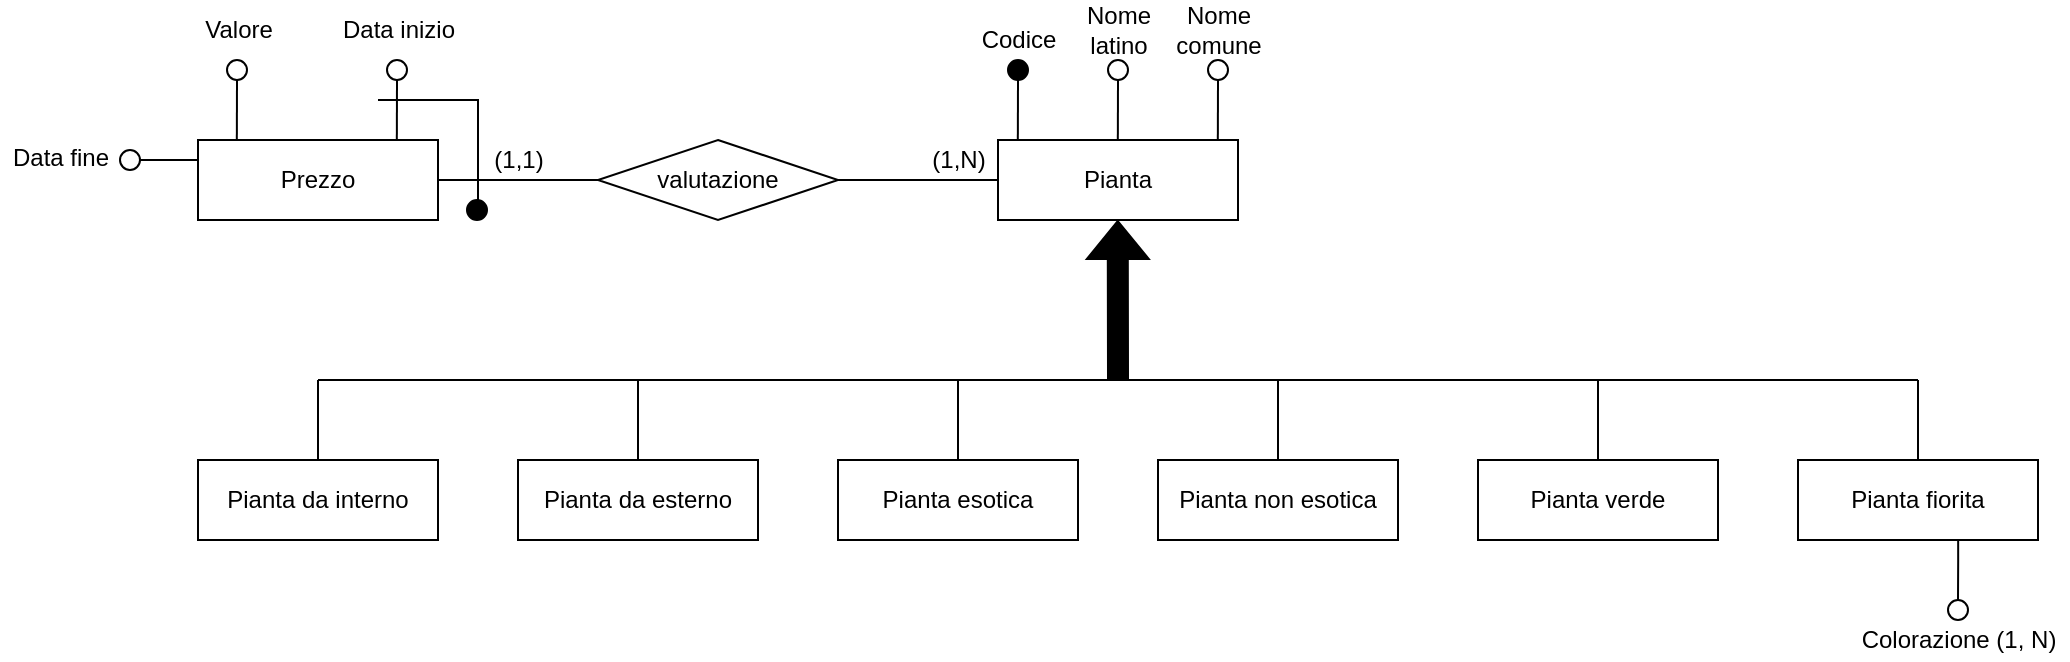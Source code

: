 <mxfile version="16.6.5" type="github">
  <diagram id="7JcDk_5Xcne25kUJDjaO" name="Page-1">
    <mxGraphModel dx="415" dy="219" grid="1" gridSize="10" guides="1" tooltips="1" connect="1" arrows="1" fold="1" page="1" pageScale="1" pageWidth="1169" pageHeight="827" math="0" shadow="0">
      <root>
        <mxCell id="0" />
        <mxCell id="1" parent="0" />
        <mxCell id="L1K0ubGPdQXraZR7r7xJ-1" value="Pianta da interno" style="rounded=0;whiteSpace=wrap;html=1;strokeWidth=1;perimeterSpacing=0;" parent="1" vertex="1">
          <mxGeometry x="119" y="280" width="120" height="40" as="geometry" />
        </mxCell>
        <mxCell id="L1K0ubGPdQXraZR7r7xJ-2" value="Pianta da esterno" style="rounded=0;whiteSpace=wrap;html=1;strokeWidth=1;perimeterSpacing=0;" parent="1" vertex="1">
          <mxGeometry x="279" y="280" width="120" height="40" as="geometry" />
        </mxCell>
        <mxCell id="L1K0ubGPdQXraZR7r7xJ-3" value="Pianta esotica" style="rounded=0;whiteSpace=wrap;html=1;strokeWidth=1;perimeterSpacing=0;" parent="1" vertex="1">
          <mxGeometry x="439" y="280" width="120" height="40" as="geometry" />
        </mxCell>
        <mxCell id="L1K0ubGPdQXraZR7r7xJ-4" value="Pianta" style="rounded=0;whiteSpace=wrap;html=1;strokeWidth=1;perimeterSpacing=0;" parent="1" vertex="1">
          <mxGeometry x="519" y="120" width="120" height="40" as="geometry" />
        </mxCell>
        <mxCell id="L1K0ubGPdQXraZR7r7xJ-5" value="Pianta non esotica" style="rounded=0;whiteSpace=wrap;html=1;strokeWidth=1;perimeterSpacing=0;" parent="1" vertex="1">
          <mxGeometry x="599" y="280" width="120" height="40" as="geometry" />
        </mxCell>
        <mxCell id="L1K0ubGPdQXraZR7r7xJ-6" value="Pianta verde" style="rounded=0;whiteSpace=wrap;html=1;strokeWidth=1;perimeterSpacing=0;" parent="1" vertex="1">
          <mxGeometry x="759" y="280" width="120" height="40" as="geometry" />
        </mxCell>
        <mxCell id="L1K0ubGPdQXraZR7r7xJ-7" value="Pianta fiorita" style="rounded=0;whiteSpace=wrap;html=1;strokeWidth=1;perimeterSpacing=0;" parent="1" vertex="1">
          <mxGeometry x="919" y="280" width="120" height="40" as="geometry" />
        </mxCell>
        <mxCell id="L1K0ubGPdQXraZR7r7xJ-8" value="" style="endArrow=none;html=1;rounded=0;" parent="1" edge="1">
          <mxGeometry width="50" height="50" relative="1" as="geometry">
            <mxPoint x="179" y="240" as="sourcePoint" />
            <mxPoint x="979" y="240" as="targetPoint" />
          </mxGeometry>
        </mxCell>
        <mxCell id="L1K0ubGPdQXraZR7r7xJ-9" value="" style="endArrow=none;html=1;rounded=0;exitX=0.5;exitY=0;exitDx=0;exitDy=0;" parent="1" source="L1K0ubGPdQXraZR7r7xJ-7" edge="1">
          <mxGeometry width="50" height="50" relative="1" as="geometry">
            <mxPoint x="989" y="290" as="sourcePoint" />
            <mxPoint x="979" y="240" as="targetPoint" />
          </mxGeometry>
        </mxCell>
        <mxCell id="L1K0ubGPdQXraZR7r7xJ-10" value="" style="endArrow=none;html=1;rounded=0;exitX=0.5;exitY=0;exitDx=0;exitDy=0;" parent="1" source="L1K0ubGPdQXraZR7r7xJ-6" edge="1">
          <mxGeometry width="50" height="50" relative="1" as="geometry">
            <mxPoint x="799" y="290" as="sourcePoint" />
            <mxPoint x="819" y="240" as="targetPoint" />
          </mxGeometry>
        </mxCell>
        <mxCell id="L1K0ubGPdQXraZR7r7xJ-11" value="" style="endArrow=none;html=1;rounded=0;exitX=0.5;exitY=0;exitDx=0;exitDy=0;" parent="1" source="L1K0ubGPdQXraZR7r7xJ-5" edge="1">
          <mxGeometry width="50" height="50" relative="1" as="geometry">
            <mxPoint x="629" y="290" as="sourcePoint" />
            <mxPoint x="659" y="240" as="targetPoint" />
          </mxGeometry>
        </mxCell>
        <mxCell id="L1K0ubGPdQXraZR7r7xJ-12" value="" style="endArrow=none;html=1;rounded=0;exitX=0.5;exitY=0;exitDx=0;exitDy=0;" parent="1" source="L1K0ubGPdQXraZR7r7xJ-3" edge="1">
          <mxGeometry width="50" height="50" relative="1" as="geometry">
            <mxPoint x="469" y="290" as="sourcePoint" />
            <mxPoint x="499" y="240" as="targetPoint" />
          </mxGeometry>
        </mxCell>
        <mxCell id="L1K0ubGPdQXraZR7r7xJ-13" value="" style="endArrow=none;html=1;rounded=0;exitX=0.5;exitY=0;exitDx=0;exitDy=0;" parent="1" source="L1K0ubGPdQXraZR7r7xJ-2" edge="1">
          <mxGeometry width="50" height="50" relative="1" as="geometry">
            <mxPoint x="299" y="290" as="sourcePoint" />
            <mxPoint x="339" y="240" as="targetPoint" />
          </mxGeometry>
        </mxCell>
        <mxCell id="L1K0ubGPdQXraZR7r7xJ-14" value="" style="endArrow=none;html=1;rounded=0;exitX=0.5;exitY=0;exitDx=0;exitDy=0;" parent="1" source="L1K0ubGPdQXraZR7r7xJ-1" edge="1">
          <mxGeometry width="50" height="50" relative="1" as="geometry">
            <mxPoint x="179" y="290" as="sourcePoint" />
            <mxPoint x="179" y="240" as="targetPoint" />
          </mxGeometry>
        </mxCell>
        <mxCell id="L1K0ubGPdQXraZR7r7xJ-15" value="" style="shape=flexArrow;endArrow=classic;html=1;rounded=0;fillColor=#000000;" parent="1" edge="1">
          <mxGeometry width="50" height="50" relative="1" as="geometry">
            <mxPoint x="579" y="240" as="sourcePoint" />
            <mxPoint x="578.87" y="160" as="targetPoint" />
          </mxGeometry>
        </mxCell>
        <mxCell id="L1K0ubGPdQXraZR7r7xJ-16" value="" style="endArrow=none;html=1;rounded=0;fillColor=#000000;entryX=0.166;entryY=0;entryDx=0;entryDy=0;entryPerimeter=0;exitX=0.5;exitY=1;exitDx=0;exitDy=0;" parent="1" source="L1K0ubGPdQXraZR7r7xJ-17" edge="1">
          <mxGeometry width="50" height="50" relative="1" as="geometry">
            <mxPoint x="529" y="100" as="sourcePoint" />
            <mxPoint x="528.92" y="120" as="targetPoint" />
          </mxGeometry>
        </mxCell>
        <mxCell id="L1K0ubGPdQXraZR7r7xJ-17" value="" style="ellipse;whiteSpace=wrap;html=1;aspect=fixed;strokeWidth=1;fillColor=#000000;" parent="1" vertex="1">
          <mxGeometry x="524" y="80" width="10" height="10" as="geometry" />
        </mxCell>
        <mxCell id="L1K0ubGPdQXraZR7r7xJ-18" value="Codice" style="text;html=1;align=center;verticalAlign=middle;resizable=0;points=[];autosize=1;strokeColor=none;fillColor=none;" parent="1" vertex="1">
          <mxGeometry x="504" y="60" width="50" height="20" as="geometry" />
        </mxCell>
        <mxCell id="L1K0ubGPdQXraZR7r7xJ-19" value="" style="endArrow=none;html=1;rounded=0;fillColor=#000000;entryX=0.166;entryY=0;entryDx=0;entryDy=0;entryPerimeter=0;exitX=0.5;exitY=1;exitDx=0;exitDy=0;" parent="1" source="L1K0ubGPdQXraZR7r7xJ-20" edge="1">
          <mxGeometry width="50" height="50" relative="1" as="geometry">
            <mxPoint x="579" y="100" as="sourcePoint" />
            <mxPoint x="578.92" y="120" as="targetPoint" />
          </mxGeometry>
        </mxCell>
        <mxCell id="L1K0ubGPdQXraZR7r7xJ-20" value="" style="ellipse;whiteSpace=wrap;html=1;aspect=fixed;strokeWidth=1;fillColor=none;" parent="1" vertex="1">
          <mxGeometry x="574" y="80" width="10" height="10" as="geometry" />
        </mxCell>
        <mxCell id="L1K0ubGPdQXraZR7r7xJ-21" value="Nome &lt;br&gt;latino" style="text;html=1;align=center;verticalAlign=middle;resizable=0;points=[];autosize=1;strokeColor=none;fillColor=none;" parent="1" vertex="1">
          <mxGeometry x="554" y="50" width="50" height="30" as="geometry" />
        </mxCell>
        <mxCell id="L1K0ubGPdQXraZR7r7xJ-22" value="" style="endArrow=none;html=1;rounded=0;fillColor=#000000;entryX=0.166;entryY=0;entryDx=0;entryDy=0;entryPerimeter=0;exitX=0.5;exitY=1;exitDx=0;exitDy=0;" parent="1" source="L1K0ubGPdQXraZR7r7xJ-23" edge="1">
          <mxGeometry width="50" height="50" relative="1" as="geometry">
            <mxPoint x="629" y="100" as="sourcePoint" />
            <mxPoint x="628.92" y="120" as="targetPoint" />
          </mxGeometry>
        </mxCell>
        <mxCell id="L1K0ubGPdQXraZR7r7xJ-23" value="" style="ellipse;whiteSpace=wrap;html=1;aspect=fixed;strokeWidth=1;fillColor=none;" parent="1" vertex="1">
          <mxGeometry x="624" y="80" width="10" height="10" as="geometry" />
        </mxCell>
        <mxCell id="L1K0ubGPdQXraZR7r7xJ-24" value="Nome &lt;br&gt;comune" style="text;html=1;align=center;verticalAlign=middle;resizable=0;points=[];autosize=1;strokeColor=none;fillColor=none;" parent="1" vertex="1">
          <mxGeometry x="599" y="50" width="60" height="30" as="geometry" />
        </mxCell>
        <mxCell id="L1K0ubGPdQXraZR7r7xJ-25" value="" style="endArrow=none;html=1;rounded=0;fillColor=#000000;entryX=0.5;entryY=0;entryDx=0;entryDy=0;" parent="1" target="L1K0ubGPdQXraZR7r7xJ-26" edge="1">
          <mxGeometry width="50" height="50" relative="1" as="geometry">
            <mxPoint x="999.08" y="320" as="sourcePoint" />
            <mxPoint x="999.0" y="340" as="targetPoint" />
            <Array as="points">
              <mxPoint x="999.09" y="330" />
            </Array>
          </mxGeometry>
        </mxCell>
        <mxCell id="L1K0ubGPdQXraZR7r7xJ-26" value="" style="ellipse;whiteSpace=wrap;html=1;aspect=fixed;strokeWidth=1;fillColor=none;" parent="1" vertex="1">
          <mxGeometry x="994" y="350" width="10" height="10" as="geometry" />
        </mxCell>
        <mxCell id="L1K0ubGPdQXraZR7r7xJ-27" value="Colorazione (1, N)" style="text;html=1;align=center;verticalAlign=middle;resizable=0;points=[];autosize=1;strokeColor=none;fillColor=none;" parent="1" vertex="1">
          <mxGeometry x="944" y="360" width="110" height="20" as="geometry" />
        </mxCell>
        <mxCell id="L1K0ubGPdQXraZR7r7xJ-28" value="Prezzo" style="rounded=0;whiteSpace=wrap;html=1;strokeWidth=1;perimeterSpacing=0;" parent="1" vertex="1">
          <mxGeometry x="119" y="120" width="120" height="40" as="geometry" />
        </mxCell>
        <mxCell id="L1K0ubGPdQXraZR7r7xJ-29" value="valutazione" style="rhombus;whiteSpace=wrap;html=1;" parent="1" vertex="1">
          <mxGeometry x="319" y="120" width="120" height="40" as="geometry" />
        </mxCell>
        <mxCell id="L1K0ubGPdQXraZR7r7xJ-30" value="" style="endArrow=none;html=1;rounded=0;entryX=0;entryY=0.5;entryDx=0;entryDy=0;exitX=1;exitY=0.5;exitDx=0;exitDy=0;" parent="1" source="L1K0ubGPdQXraZR7r7xJ-29" target="L1K0ubGPdQXraZR7r7xJ-4" edge="1">
          <mxGeometry width="50" height="50" relative="1" as="geometry">
            <mxPoint x="409" y="240" as="sourcePoint" />
            <mxPoint x="459" y="190" as="targetPoint" />
          </mxGeometry>
        </mxCell>
        <mxCell id="L1K0ubGPdQXraZR7r7xJ-31" value="" style="endArrow=none;html=1;rounded=0;entryX=1;entryY=0.5;entryDx=0;entryDy=0;exitX=0;exitY=0.5;exitDx=0;exitDy=0;" parent="1" source="L1K0ubGPdQXraZR7r7xJ-29" target="L1K0ubGPdQXraZR7r7xJ-28" edge="1">
          <mxGeometry width="50" height="50" relative="1" as="geometry">
            <mxPoint x="409" y="240" as="sourcePoint" />
            <mxPoint x="459" y="190" as="targetPoint" />
          </mxGeometry>
        </mxCell>
        <mxCell id="L1K0ubGPdQXraZR7r7xJ-32" value="" style="endArrow=none;html=1;rounded=0;fillColor=#000000;entryX=0.166;entryY=0;entryDx=0;entryDy=0;entryPerimeter=0;exitX=0.5;exitY=1;exitDx=0;exitDy=0;" parent="1" source="L1K0ubGPdQXraZR7r7xJ-33" edge="1">
          <mxGeometry width="50" height="50" relative="1" as="geometry">
            <mxPoint x="138.5" y="100" as="sourcePoint" />
            <mxPoint x="138.42" y="120" as="targetPoint" />
          </mxGeometry>
        </mxCell>
        <mxCell id="L1K0ubGPdQXraZR7r7xJ-33" value="" style="ellipse;whiteSpace=wrap;html=1;aspect=fixed;strokeWidth=1;fillColor=none;" parent="1" vertex="1">
          <mxGeometry x="133.5" y="80" width="10" height="10" as="geometry" />
        </mxCell>
        <mxCell id="L1K0ubGPdQXraZR7r7xJ-34" value="" style="endArrow=none;html=1;rounded=0;fillColor=#000000;entryX=0.166;entryY=0;entryDx=0;entryDy=0;entryPerimeter=0;exitX=0.5;exitY=1;exitDx=0;exitDy=0;" parent="1" source="L1K0ubGPdQXraZR7r7xJ-35" edge="1">
          <mxGeometry width="50" height="50" relative="1" as="geometry">
            <mxPoint x="218.5" y="100" as="sourcePoint" />
            <mxPoint x="218.42" y="120" as="targetPoint" />
          </mxGeometry>
        </mxCell>
        <mxCell id="L1K0ubGPdQXraZR7r7xJ-35" value="" style="ellipse;whiteSpace=wrap;html=1;aspect=fixed;strokeWidth=1;fillColor=none;" parent="1" vertex="1">
          <mxGeometry x="213.5" y="80" width="10" height="10" as="geometry" />
        </mxCell>
        <mxCell id="L1K0ubGPdQXraZR7r7xJ-36" value="Data inizio" style="text;html=1;align=center;verticalAlign=middle;resizable=0;points=[];autosize=1;strokeColor=none;fillColor=none;" parent="1" vertex="1">
          <mxGeometry x="183.5" y="55" width="70" height="20" as="geometry" />
        </mxCell>
        <mxCell id="L1K0ubGPdQXraZR7r7xJ-37" value="Valore" style="text;html=1;align=center;verticalAlign=middle;resizable=0;points=[];autosize=1;strokeColor=none;fillColor=none;" parent="1" vertex="1">
          <mxGeometry x="113.5" y="55" width="50" height="20" as="geometry" />
        </mxCell>
        <mxCell id="L1K0ubGPdQXraZR7r7xJ-38" value="" style="endArrow=none;html=1;rounded=0;" parent="1" edge="1">
          <mxGeometry width="50" height="50" relative="1" as="geometry">
            <mxPoint x="209" y="100" as="sourcePoint" />
            <mxPoint x="259" y="150" as="targetPoint" />
            <Array as="points">
              <mxPoint x="259" y="100" />
            </Array>
          </mxGeometry>
        </mxCell>
        <mxCell id="L1K0ubGPdQXraZR7r7xJ-39" value="" style="ellipse;whiteSpace=wrap;html=1;aspect=fixed;strokeWidth=1;fillColor=#000000;" parent="1" vertex="1">
          <mxGeometry x="253.5" y="150" width="10" height="10" as="geometry" />
        </mxCell>
        <mxCell id="UBl3L2ol2V0kKMS2N7Tc-1" value="(1,N)" style="text;html=1;align=center;verticalAlign=middle;resizable=0;points=[];autosize=1;strokeColor=none;fillColor=none;" parent="1" vertex="1">
          <mxGeometry x="479" y="120" width="40" height="20" as="geometry" />
        </mxCell>
        <mxCell id="UBl3L2ol2V0kKMS2N7Tc-2" value="(1,1)" style="text;html=1;align=center;verticalAlign=middle;resizable=0;points=[];autosize=1;strokeColor=none;fillColor=none;" parent="1" vertex="1">
          <mxGeometry x="259" y="120" width="40" height="20" as="geometry" />
        </mxCell>
        <mxCell id="b3spKPPGyyYjwJ6fSEUn-1" value="" style="ellipse;whiteSpace=wrap;html=1;aspect=fixed;strokeWidth=1;fillColor=none;" vertex="1" parent="1">
          <mxGeometry x="80" y="125" width="10" height="10" as="geometry" />
        </mxCell>
        <mxCell id="b3spKPPGyyYjwJ6fSEUn-2" value="" style="endArrow=none;html=1;rounded=0;exitX=1;exitY=0.5;exitDx=0;exitDy=0;entryX=0;entryY=0.25;entryDx=0;entryDy=0;" edge="1" parent="1" source="b3spKPPGyyYjwJ6fSEUn-1" target="L1K0ubGPdQXraZR7r7xJ-28">
          <mxGeometry width="50" height="50" relative="1" as="geometry">
            <mxPoint x="110" y="150" as="sourcePoint" />
            <mxPoint x="160" y="100" as="targetPoint" />
          </mxGeometry>
        </mxCell>
        <mxCell id="b3spKPPGyyYjwJ6fSEUn-3" value="Data fine" style="text;html=1;align=center;verticalAlign=middle;resizable=0;points=[];autosize=1;strokeColor=none;fillColor=none;" vertex="1" parent="1">
          <mxGeometry x="20" y="119" width="60" height="20" as="geometry" />
        </mxCell>
      </root>
    </mxGraphModel>
  </diagram>
</mxfile>
